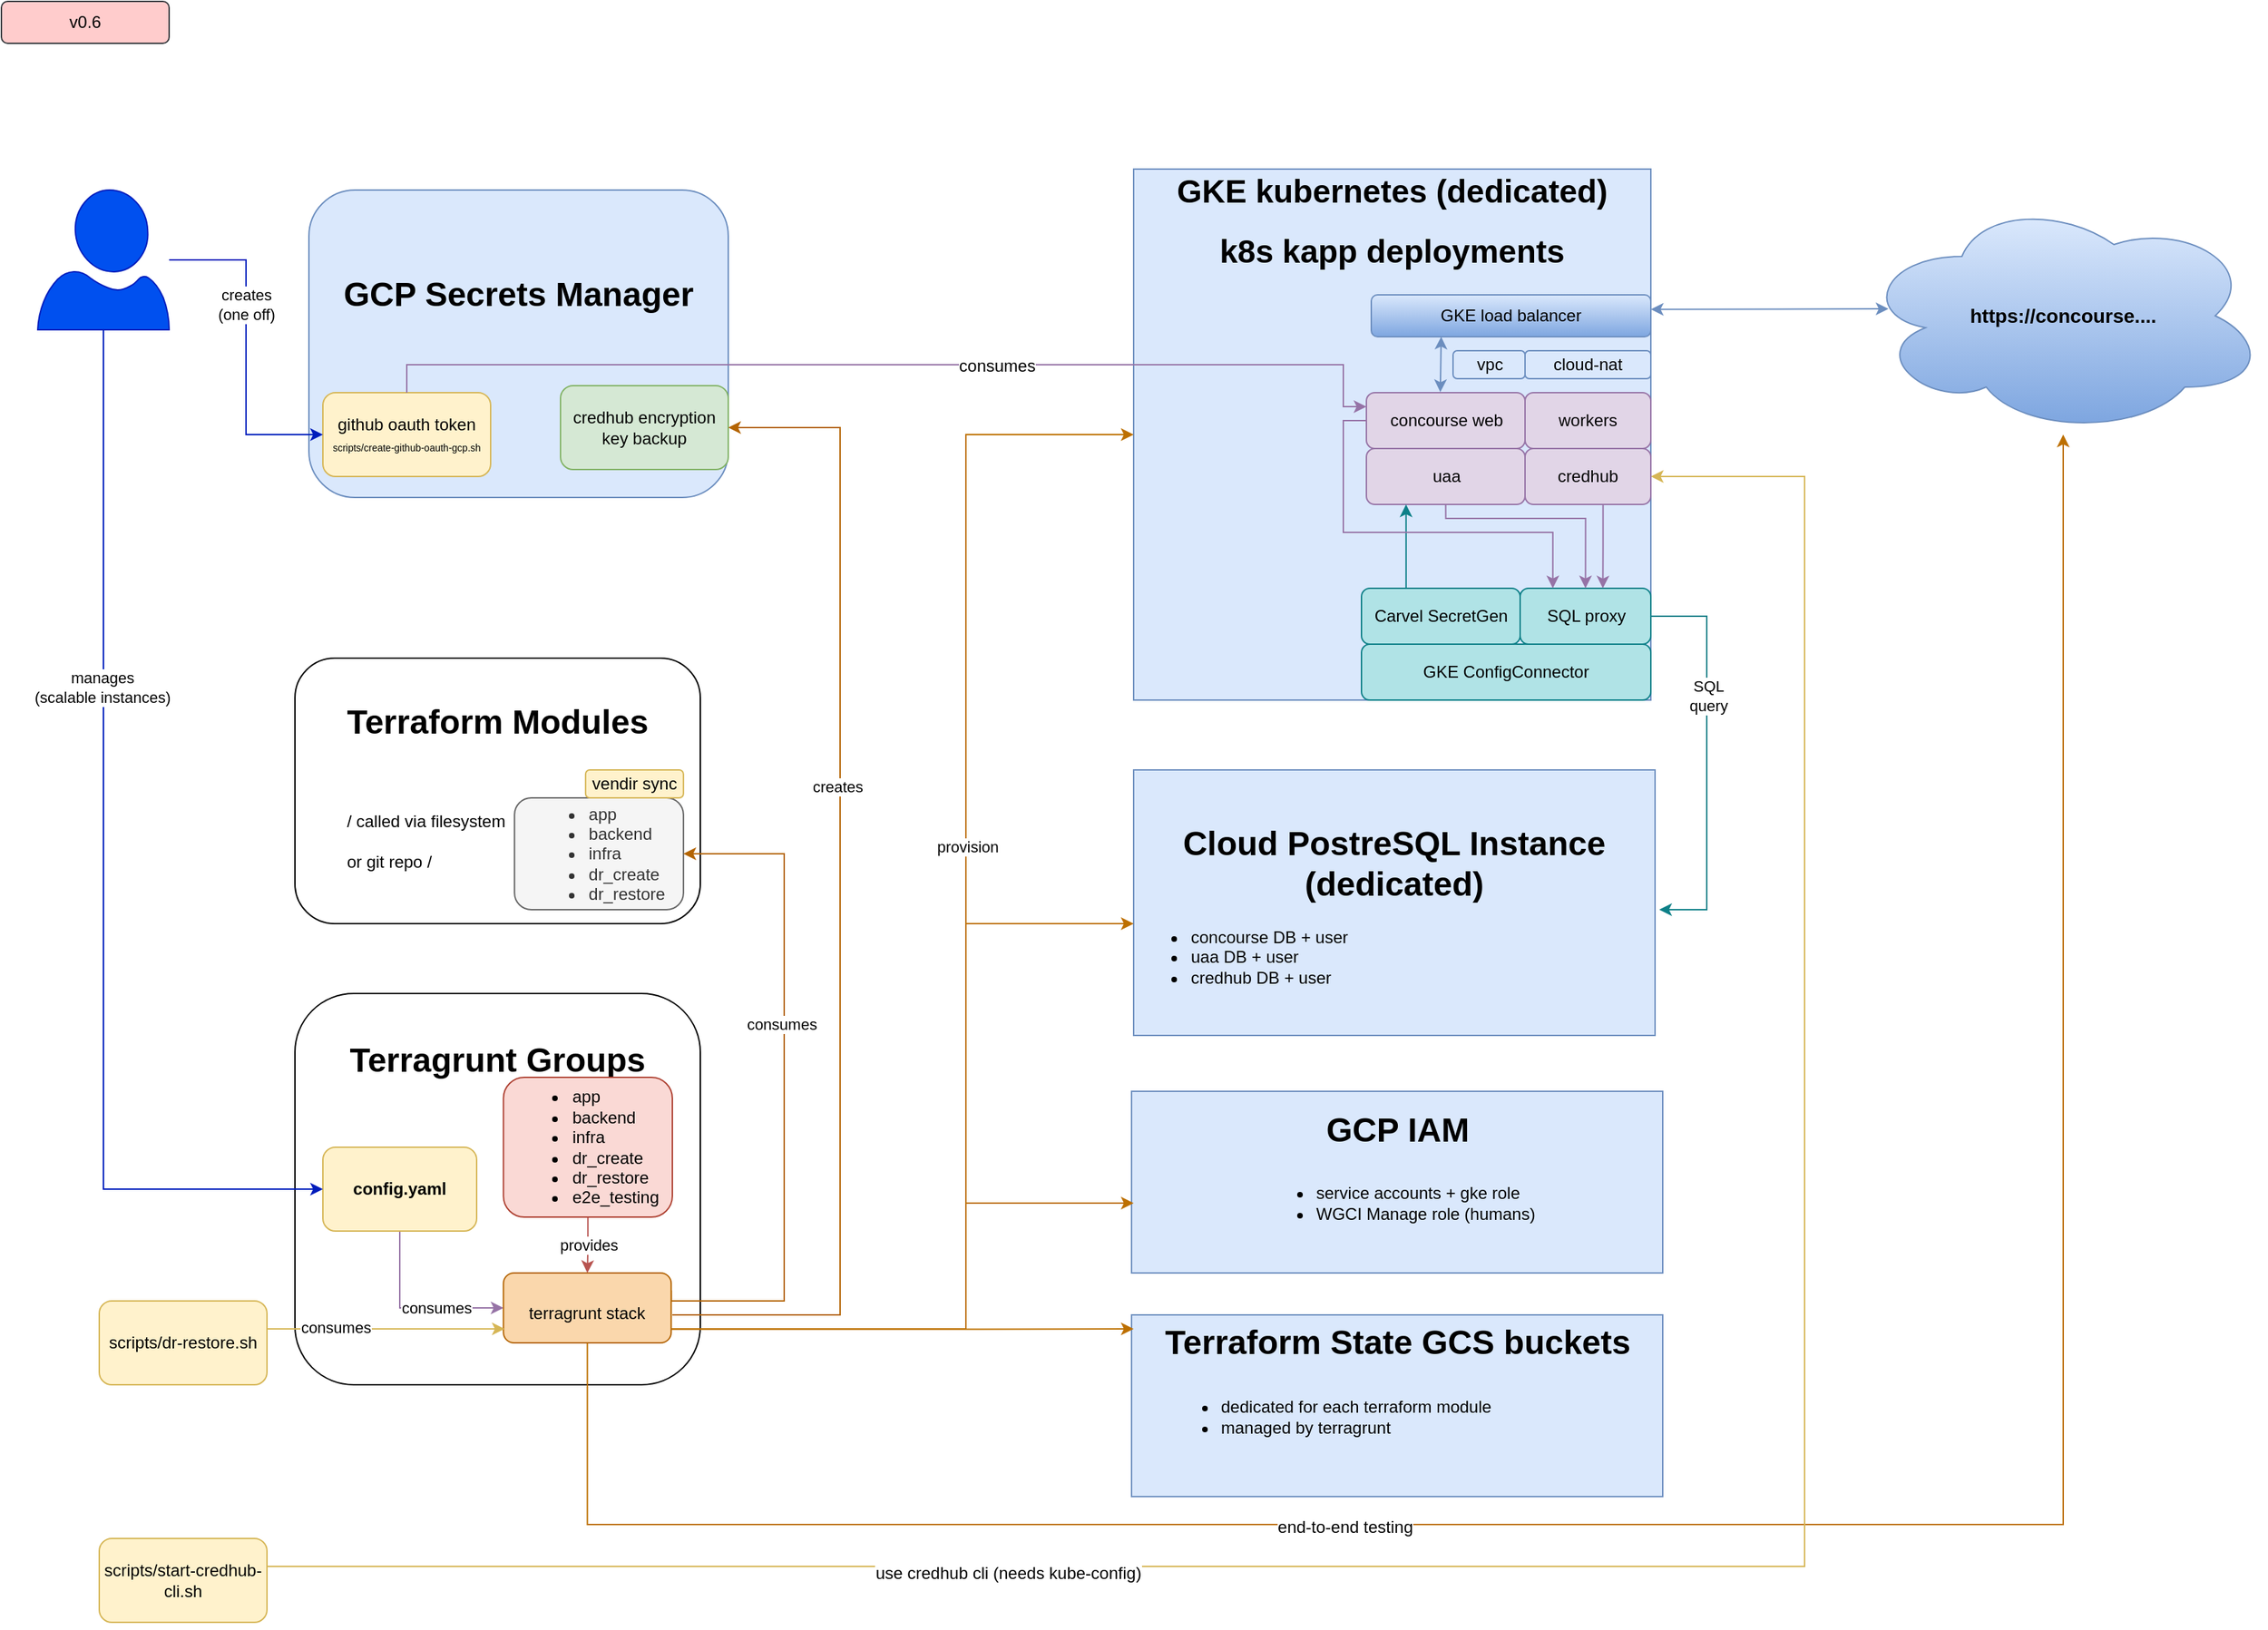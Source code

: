 <mxfile version="20.2.8" type="device"><diagram id="uRtwaYEq0rtgbu2G1TjC" name="Page-1"><mxGraphModel dx="1797" dy="1054" grid="1" gridSize="10" guides="1" tooltips="1" connect="1" arrows="1" fold="1" page="1" pageScale="1" pageWidth="827" pageHeight="1169" math="0" shadow="0"><root><mxCell id="0"/><mxCell id="1" parent="0"/><mxCell id="u-kbhT7_OGPJj1Q-AWdR-10" value="" style="group;rounded=0;glass=0;" parent="1" vertex="1" connectable="0"><mxGeometry x="220" y="135" width="300" height="220" as="geometry"/></mxCell><mxCell id="u-kbhT7_OGPJj1Q-AWdR-1" value="&lt;h1&gt;&lt;font style=&quot;font-size: 24px;&quot;&gt;GCP Secrets Manager&lt;/font&gt;&lt;font style=&quot;font-size: 24px;&quot;&gt;&lt;br&gt;&lt;/font&gt;&lt;font style=&quot;font-size: 24px;&quot;&gt;&lt;br&gt;&lt;/font&gt;&lt;/h1&gt;&lt;p&gt;&lt;font style=&quot;font-size: 24px;&quot;&gt;&lt;br&gt;&lt;/font&gt;&lt;/p&gt;" style="rounded=1;whiteSpace=wrap;html=1;fillColor=#dae8fc;strokeColor=#6c8ebf;" parent="u-kbhT7_OGPJj1Q-AWdR-10" vertex="1"><mxGeometry width="300" height="220" as="geometry"/></mxCell><mxCell id="u-kbhT7_OGPJj1Q-AWdR-2" value="github oauth token&lt;br&gt;&lt;font style=&quot;font-size: 7px;&quot;&gt;scripts/create-github-oauth-gcp.sh&lt;/font&gt;" style="rounded=1;whiteSpace=wrap;html=1;fillColor=#fff2cc;strokeColor=#d6b656;" parent="u-kbhT7_OGPJj1Q-AWdR-10" vertex="1"><mxGeometry x="10" y="145" width="120" height="60" as="geometry"/></mxCell><mxCell id="u-kbhT7_OGPJj1Q-AWdR-3" value="credhub encryption key backup" style="rounded=1;whiteSpace=wrap;html=1;fillColor=#d5e8d4;strokeColor=#82b366;" parent="u-kbhT7_OGPJj1Q-AWdR-10" vertex="1"><mxGeometry x="180" y="140" width="120" height="60" as="geometry"/></mxCell><mxCell id="u-kbhT7_OGPJj1Q-AWdR-6" style="edgeStyle=orthogonalEdgeStyle;rounded=0;orthogonalLoop=1;jettySize=auto;html=1;entryX=0;entryY=0.5;entryDx=0;entryDy=0;fontSize=24;fillColor=#0050ef;strokeColor=#001DBC;" parent="1" source="u-kbhT7_OGPJj1Q-AWdR-5" target="u-kbhT7_OGPJj1Q-AWdR-2" edge="1"><mxGeometry relative="1" as="geometry"/></mxCell><mxCell id="VhsXzA5OH2Q29KZuo9_K-22" value="creates&lt;br&gt;(one off)" style="edgeLabel;html=1;align=center;verticalAlign=middle;resizable=0;points=[];" vertex="1" connectable="0" parent="u-kbhT7_OGPJj1Q-AWdR-6"><mxGeometry x="-0.265" relative="1" as="geometry"><mxPoint as="offset"/></mxGeometry></mxCell><mxCell id="u-kbhT7_OGPJj1Q-AWdR-5" value="" style="sketch=0;aspect=fixed;pointerEvents=1;shadow=0;dashed=0;html=1;strokeColor=#001DBC;labelPosition=center;verticalLabelPosition=bottom;verticalAlign=top;align=center;fillColor=#0050ef;shape=mxgraph.azure.user;fontSize=24;fontColor=#ffffff;" parent="1" vertex="1"><mxGeometry x="26" y="135" width="94" height="100" as="geometry"/></mxCell><mxCell id="u-kbhT7_OGPJj1Q-AWdR-9" value="" style="group;" parent="1" vertex="1" connectable="0"><mxGeometry x="210" y="470" width="290" height="190" as="geometry"/></mxCell><mxCell id="u-kbhT7_OGPJj1Q-AWdR-7" value="&lt;h1 style=&quot;text-align: left;&quot;&gt;&lt;font style=&quot;font-size: 24px;&quot;&gt;Terraform Modules&lt;/font&gt;&lt;/h1&gt;&lt;div style=&quot;text-align: left;&quot;&gt;&lt;font style=&quot;font-size: 12px;&quot;&gt;/ called via filesystem&lt;/font&gt;&lt;/div&gt;&lt;div style=&quot;text-align: left;&quot;&gt;&lt;span style=&quot;font-size: 12px; background-color: initial; text-align: center;&quot;&gt;or git repo /&amp;nbsp; &amp;nbsp; &amp;nbsp; &amp;nbsp; &amp;nbsp; &amp;nbsp; &amp;nbsp; &amp;nbsp; &amp;nbsp; &amp;nbsp; &amp;nbsp; &amp;nbsp; &amp;nbsp; &amp;nbsp; &amp;nbsp; &amp;nbsp; &amp;nbsp; &amp;nbsp; &amp;nbsp;&amp;nbsp;&lt;/span&gt;&lt;/div&gt;&lt;font style=&quot;font-size: 24px;&quot;&gt;&lt;br&gt;&lt;br&gt;&lt;/font&gt;" style="rounded=1;whiteSpace=wrap;html=1;fontSize=24;" parent="u-kbhT7_OGPJj1Q-AWdR-9" vertex="1"><mxGeometry width="290" height="190" as="geometry"/></mxCell><mxCell id="u-kbhT7_OGPJj1Q-AWdR-8" value="&lt;p&gt;&lt;/p&gt;&lt;ul style=&quot;font-size: 12px;&quot;&gt;&lt;li style=&quot;text-align: left;&quot;&gt;&lt;span style=&quot;background-color: initial;&quot;&gt;app&lt;/span&gt;&lt;/li&gt;&lt;li style=&quot;text-align: left;&quot;&gt;&lt;span style=&quot;background-color: initial;&quot;&gt;backend&lt;/span&gt;&lt;/li&gt;&lt;li style=&quot;text-align: left;&quot;&gt;&lt;span style=&quot;background-color: initial;&quot;&gt;infra&lt;/span&gt;&lt;/li&gt;&lt;li style=&quot;text-align: left;&quot;&gt;&lt;span style=&quot;background-color: initial;&quot;&gt;dr_create&lt;/span&gt;&lt;/li&gt;&lt;li style=&quot;text-align: left;&quot;&gt;&lt;span style=&quot;background-color: initial;&quot;&gt;dr_restore&lt;/span&gt;&lt;/li&gt;&lt;/ul&gt;&lt;p&gt;&lt;/p&gt;" style="rounded=1;whiteSpace=wrap;html=1;fontSize=24;fillColor=#f5f5f5;fontColor=#333333;strokeColor=#666666;" parent="u-kbhT7_OGPJj1Q-AWdR-9" vertex="1"><mxGeometry x="157.083" y="100" width="120.833" height="80" as="geometry"/></mxCell><mxCell id="VhsXzA5OH2Q29KZuo9_K-62" value="vendir sync" style="rounded=1;whiteSpace=wrap;html=1;labelBorderColor=none;fontSize=12;fillColor=#fff2cc;strokeColor=#d6b656;" vertex="1" parent="u-kbhT7_OGPJj1Q-AWdR-9"><mxGeometry x="207.92" y="80" width="70" height="20" as="geometry"/></mxCell><mxCell id="u-kbhT7_OGPJj1Q-AWdR-15" value="&lt;h1 style=&quot;font-size: 23px;&quot;&gt;&lt;font style=&quot;font-size: 23px;&quot;&gt;GKE kubernetes (dedicated)&lt;/font&gt;&lt;/h1&gt;&lt;h1 style=&quot;font-size: 23px;&quot;&gt;&lt;font style=&quot;font-size: 23px;&quot;&gt;k8s kapp deployments&lt;/font&gt;&lt;/h1&gt;&lt;div style=&quot;font-size: 23px;&quot;&gt;&lt;font style=&quot;font-size: 23px;&quot;&gt;&lt;br&gt;&lt;/font&gt;&lt;/div&gt;&lt;div style=&quot;font-size: 23px;&quot;&gt;&lt;font style=&quot;font-size: 23px;&quot;&gt;&lt;br&gt;&lt;/font&gt;&lt;/div&gt;&lt;div style=&quot;font-size: 23px;&quot;&gt;&lt;font style=&quot;font-size: 23px;&quot;&gt;&lt;br&gt;&lt;/font&gt;&lt;/div&gt;&lt;div style=&quot;font-size: 23px;&quot;&gt;&lt;font style=&quot;font-size: 23px;&quot;&gt;&lt;br&gt;&lt;/font&gt;&lt;/div&gt;&lt;div style=&quot;font-size: 23px;&quot;&gt;&lt;font style=&quot;font-size: 23px;&quot;&gt;&lt;br&gt;&lt;/font&gt;&lt;/div&gt;&lt;div style=&quot;font-size: 23px;&quot;&gt;&lt;font style=&quot;font-size: 23px;&quot;&gt;&lt;br&gt;&lt;/font&gt;&lt;/div&gt;&lt;div style=&quot;font-size: 23px;&quot;&gt;&lt;font style=&quot;font-size: 23px;&quot;&gt;&lt;br&gt;&lt;/font&gt;&lt;/div&gt;&lt;div style=&quot;font-size: 23px;&quot;&gt;&lt;font style=&quot;font-size: 23px;&quot;&gt;&lt;br&gt;&lt;/font&gt;&lt;/div&gt;&lt;div style=&quot;font-size: 23px;&quot;&gt;&lt;font style=&quot;font-size: 23px;&quot;&gt;&lt;br&gt;&lt;/font&gt;&lt;/div&gt;&lt;div style=&quot;font-size: 23px;&quot;&gt;&lt;font style=&quot;font-size: 23px;&quot;&gt;&lt;br&gt;&lt;/font&gt;&lt;/div&gt;&lt;div style=&quot;font-size: 23px;&quot;&gt;&lt;br&gt;&lt;/div&gt;" style="rounded=0;whiteSpace=wrap;html=1;fontSize=12;fillColor=#dae8fc;strokeColor=#6c8ebf;" parent="1" vertex="1"><mxGeometry x="810" y="120" width="370" height="380" as="geometry"/></mxCell><mxCell id="u-kbhT7_OGPJj1Q-AWdR-20" value="&lt;h1&gt;Terraform State GCS buckets&lt;/h1&gt;&lt;h1&gt;&lt;p&gt;&lt;/p&gt;&lt;p&gt;&lt;/p&gt;&lt;ul&gt;&lt;li style=&quot;text-align: left; font-size: 12px;&quot;&gt;&lt;span style=&quot;font-weight: normal;&quot;&gt;dedicated for each terraform module&lt;/span&gt;&lt;/li&gt;&lt;li style=&quot;text-align: left; font-size: 12px;&quot;&gt;&lt;span style=&quot;font-weight: normal;&quot;&gt;managed by terragrunt&amp;nbsp;&amp;nbsp;&lt;/span&gt;&lt;/li&gt;&lt;/ul&gt;&lt;/h1&gt;&lt;div&gt;&lt;br&gt;&lt;/div&gt;&lt;div&gt;&lt;br&gt;&lt;/div&gt;" style="rounded=0;whiteSpace=wrap;html=1;fontSize=12;fillColor=#dae8fc;strokeColor=#6c8ebf;" parent="1" vertex="1"><mxGeometry x="808.5" y="940" width="380" height="130" as="geometry"/></mxCell><mxCell id="u-kbhT7_OGPJj1Q-AWdR-12" value="&lt;h1&gt;&lt;font style=&quot;font-size: 24px;&quot;&gt;Terragrunt Groups&lt;/font&gt;&lt;/h1&gt;&lt;div&gt;&lt;br&gt;&lt;/div&gt;&lt;div&gt;&lt;br&gt;&lt;/div&gt;&lt;div&gt;&lt;br&gt;&lt;/div&gt;&lt;div&gt;&lt;br&gt;&lt;/div&gt;&lt;div&gt;&lt;br&gt;&lt;/div&gt;&lt;div&gt;&lt;br&gt;&lt;/div&gt;&lt;font style=&quot;font-size: 24px;&quot;&gt;&lt;br&gt;&lt;/font&gt;" style="rounded=1;whiteSpace=wrap;html=1;fontSize=24;" parent="1" vertex="1"><mxGeometry x="210" y="710" width="290" height="280" as="geometry"/></mxCell><mxCell id="VhsXzA5OH2Q29KZuo9_K-12" style="edgeStyle=orthogonalEdgeStyle;rounded=0;orthogonalLoop=1;jettySize=auto;html=1;entryX=0;entryY=0.5;entryDx=0;entryDy=0;exitX=0.5;exitY=1;exitDx=0;exitDy=0;fillColor=#e1d5e7;strokeColor=#9673a6;" edge="1" parent="1" source="u-kbhT7_OGPJj1Q-AWdR-16" target="u-kbhT7_OGPJj1Q-AWdR-22"><mxGeometry relative="1" as="geometry"/></mxCell><mxCell id="VhsXzA5OH2Q29KZuo9_K-25" value="consumes" style="edgeLabel;html=1;align=center;verticalAlign=middle;resizable=0;points=[];" vertex="1" connectable="0" parent="VhsXzA5OH2Q29KZuo9_K-12"><mxGeometry x="0.251" relative="1" as="geometry"><mxPoint as="offset"/></mxGeometry></mxCell><mxCell id="u-kbhT7_OGPJj1Q-AWdR-16" value="&lt;h5 style=&quot;font-size: 12px;&quot;&gt;config.&lt;font style=&quot;font-size: 12px;&quot;&gt;yaml&lt;/font&gt;&lt;/h5&gt;" style="rounded=1;whiteSpace=wrap;html=1;fontSize=24;fillColor=#fff2cc;strokeColor=#d6b656;" parent="1" vertex="1"><mxGeometry x="230" y="820" width="110" height="60" as="geometry"/></mxCell><mxCell id="u-kbhT7_OGPJj1Q-AWdR-23" style="edgeStyle=orthogonalEdgeStyle;rounded=0;orthogonalLoop=1;jettySize=auto;html=1;entryX=1;entryY=0.5;entryDx=0;entryDy=0;fontSize=12;exitX=1;exitY=0.25;exitDx=0;exitDy=0;fillColor=#fad7ac;strokeColor=#b46504;" parent="1" source="u-kbhT7_OGPJj1Q-AWdR-22" target="u-kbhT7_OGPJj1Q-AWdR-8" edge="1"><mxGeometry relative="1" as="geometry"><Array as="points"><mxPoint x="560" y="930"/><mxPoint x="560" y="610"/></Array></mxGeometry></mxCell><mxCell id="VhsXzA5OH2Q29KZuo9_K-24" value="consumes" style="edgeLabel;html=1;align=center;verticalAlign=middle;resizable=0;points=[];" vertex="1" connectable="0" parent="u-kbhT7_OGPJj1Q-AWdR-23"><mxGeometry x="0.194" y="2" relative="1" as="geometry"><mxPoint as="offset"/></mxGeometry></mxCell><mxCell id="u-kbhT7_OGPJj1Q-AWdR-26" style="edgeStyle=orthogonalEdgeStyle;rounded=0;orthogonalLoop=1;jettySize=auto;html=1;entryX=0;entryY=0.5;entryDx=0;entryDy=0;fontSize=12;fillColor=#f0a30a;strokeColor=#BD7000;" parent="1" source="u-kbhT7_OGPJj1Q-AWdR-22" target="u-kbhT7_OGPJj1Q-AWdR-15" edge="1"><mxGeometry relative="1" as="geometry"><Array as="points"><mxPoint x="690" y="950"/><mxPoint x="690" y="310"/></Array></mxGeometry></mxCell><mxCell id="VhsXzA5OH2Q29KZuo9_K-27" value="provision" style="edgeLabel;html=1;align=center;verticalAlign=middle;resizable=0;points=[];" vertex="1" connectable="0" parent="u-kbhT7_OGPJj1Q-AWdR-26"><mxGeometry x="0.145" y="-1" relative="1" as="geometry"><mxPoint as="offset"/></mxGeometry></mxCell><mxCell id="VhsXzA5OH2Q29KZuo9_K-65" style="edgeStyle=orthogonalEdgeStyle;rounded=0;orthogonalLoop=1;jettySize=auto;html=1;fontSize=7;startArrow=none;startFill=0;endArrow=classic;endFill=1;fillColor=#f0a30a;strokeColor=#BD7000;" edge="1" parent="1" source="u-kbhT7_OGPJj1Q-AWdR-22" target="u-kbhT7_OGPJj1Q-AWdR-34"><mxGeometry relative="1" as="geometry"><Array as="points"><mxPoint x="419" y="1090"/><mxPoint x="1475" y="1090"/></Array></mxGeometry></mxCell><mxCell id="VhsXzA5OH2Q29KZuo9_K-66" value="&lt;font style=&quot;font-size: 12px;&quot;&gt;end-to-end testing&lt;/font&gt;" style="edgeLabel;html=1;align=center;verticalAlign=middle;resizable=0;points=[];fontSize=7;" vertex="1" connectable="0" parent="VhsXzA5OH2Q29KZuo9_K-65"><mxGeometry x="-0.317" y="-2" relative="1" as="geometry"><mxPoint as="offset"/></mxGeometry></mxCell><mxCell id="u-kbhT7_OGPJj1Q-AWdR-22" value="&lt;p&gt;&lt;/p&gt;&lt;span style=&quot;text-align: left; font-size: 12px; background-color: initial;&quot;&gt;terragrunt stack&lt;/span&gt;&lt;br&gt;&lt;p&gt;&lt;/p&gt;" style="rounded=1;whiteSpace=wrap;html=1;fontSize=24;fillColor=#fad7ac;strokeColor=#b46504;" parent="1" vertex="1"><mxGeometry x="359.16" y="910" width="120" height="50" as="geometry"/></mxCell><mxCell id="u-kbhT7_OGPJj1Q-AWdR-28" value="&lt;h1&gt;Cloud PostreSQL Instance (dedicated)&lt;/h1&gt;&lt;div&gt;&lt;ul&gt;&lt;li style=&quot;text-align: left;&quot;&gt;concourse DB + user&lt;/li&gt;&lt;li style=&quot;text-align: left;&quot;&gt;uaa DB + user&lt;/li&gt;&lt;li style=&quot;text-align: left;&quot;&gt;credhub DB + user&lt;/li&gt;&lt;/ul&gt;&lt;/div&gt;" style="rounded=0;whiteSpace=wrap;html=1;fontSize=12;fillColor=#dae8fc;strokeColor=#6c8ebf;" parent="1" vertex="1"><mxGeometry x="810" y="550" width="373" height="190" as="geometry"/></mxCell><mxCell id="u-kbhT7_OGPJj1Q-AWdR-34" value="&lt;h3&gt;https://concourse....&lt;/h3&gt;" style="ellipse;shape=cloud;whiteSpace=wrap;html=1;rounded=0;glass=0;fontSize=12;fillColor=#dae8fc;gradientColor=#7ea6e0;strokeColor=#6c8ebf;" parent="1" vertex="1"><mxGeometry x="1330" y="140" width="290" height="170" as="geometry"/></mxCell><mxCell id="u-kbhT7_OGPJj1Q-AWdR-43" style="edgeStyle=orthogonalEdgeStyle;rounded=0;orthogonalLoop=1;jettySize=auto;html=1;fontSize=12;fillColor=#b0e3e6;strokeColor=#0e8088;exitX=1;exitY=0.5;exitDx=0;exitDy=0;" parent="1" source="u-kbhT7_OGPJj1Q-AWdR-35" edge="1"><mxGeometry relative="1" as="geometry"><Array as="points"><mxPoint x="1220" y="440"/><mxPoint x="1220" y="650"/></Array><mxPoint x="1183" y="439" as="sourcePoint"/><mxPoint x="1186" y="650" as="targetPoint"/></mxGeometry></mxCell><mxCell id="VhsXzA5OH2Q29KZuo9_K-28" value="SQL&lt;br&gt;query" style="edgeLabel;html=1;align=center;verticalAlign=middle;resizable=0;points=[];" vertex="1" connectable="0" parent="u-kbhT7_OGPJj1Q-AWdR-43"><mxGeometry x="-0.318" y="1" relative="1" as="geometry"><mxPoint as="offset"/></mxGeometry></mxCell><mxCell id="u-kbhT7_OGPJj1Q-AWdR-35" value="SQL proxy" style="rounded=1;whiteSpace=wrap;html=1;glass=0;fontSize=12;fillColor=#b0e3e6;strokeColor=#0e8088;" parent="1" vertex="1"><mxGeometry x="1086.5" y="420" width="93.5" height="40" as="geometry"/></mxCell><mxCell id="VhsXzA5OH2Q29KZuo9_K-17" value="" style="edgeStyle=orthogonalEdgeStyle;rounded=0;orthogonalLoop=1;jettySize=auto;html=1;entryX=0.25;entryY=1;entryDx=0;entryDy=0;startArrow=classic;startFill=1;endArrow=classic;endFill=1;exitX=0.466;exitY=-0.01;exitDx=0;exitDy=0;exitPerimeter=0;fillColor=#dae8fc;gradientColor=#7ea6e0;strokeColor=#6c8ebf;" edge="1" parent="1" source="u-kbhT7_OGPJj1Q-AWdR-37" target="u-kbhT7_OGPJj1Q-AWdR-42"><mxGeometry relative="1" as="geometry"><mxPoint x="1049" y="280" as="sourcePoint"/><Array as="points"><mxPoint x="1030" y="280"/></Array></mxGeometry></mxCell><mxCell id="u-kbhT7_OGPJj1Q-AWdR-37" value="concourse web" style="rounded=1;whiteSpace=wrap;html=1;glass=0;fontSize=12;align=center;fillColor=#e1d5e7;strokeColor=#9673a6;" parent="1" vertex="1"><mxGeometry x="976.5" y="280" width="113.5" height="40" as="geometry"/></mxCell><mxCell id="VhsXzA5OH2Q29KZuo9_K-18" style="edgeStyle=orthogonalEdgeStyle;rounded=0;orthogonalLoop=1;jettySize=auto;html=1;fillColor=#e1d5e7;strokeColor=#9673a6;exitX=0.5;exitY=1;exitDx=0;exitDy=0;entryX=0.5;entryY=0;entryDx=0;entryDy=0;" edge="1" parent="1" source="u-kbhT7_OGPJj1Q-AWdR-38" target="u-kbhT7_OGPJj1Q-AWdR-35"><mxGeometry relative="1" as="geometry"><mxPoint x="1135" y="390" as="targetPoint"/><Array as="points"><mxPoint x="1033" y="370"/><mxPoint x="1133" y="370"/></Array></mxGeometry></mxCell><mxCell id="u-kbhT7_OGPJj1Q-AWdR-38" value="uaa" style="rounded=1;whiteSpace=wrap;html=1;glass=0;fontSize=12;fillColor=#e1d5e7;strokeColor=#9673a6;" parent="1" vertex="1"><mxGeometry x="976.5" y="320" width="113.5" height="40" as="geometry"/></mxCell><mxCell id="u-kbhT7_OGPJj1Q-AWdR-44" style="edgeStyle=orthogonalEdgeStyle;rounded=0;orthogonalLoop=1;jettySize=auto;html=1;fontSize=12;exitX=1;exitY=0.344;exitDx=0;exitDy=0;fillColor=#dae8fc;gradientColor=#7ea6e0;strokeColor=#6c8ebf;startArrow=classic;startFill=1;exitPerimeter=0;" parent="1" source="u-kbhT7_OGPJj1Q-AWdR-42" edge="1"><mxGeometry relative="1" as="geometry"><Array as="points"/><mxPoint x="1350" y="220" as="targetPoint"/></mxGeometry></mxCell><mxCell id="u-kbhT7_OGPJj1Q-AWdR-42" value="GKE load balancer" style="rounded=1;whiteSpace=wrap;html=1;glass=0;fontSize=12;fillColor=#dae8fc;gradientColor=#7ea6e0;strokeColor=#6c8ebf;" parent="1" vertex="1"><mxGeometry x="980" y="210" width="200" height="30" as="geometry"/></mxCell><mxCell id="u-kbhT7_OGPJj1Q-AWdR-57" value="v0.6" style="rounded=1;whiteSpace=wrap;html=1;glass=0;fontSize=12;fillColor=#ffcccc;strokeColor=#36393d;" parent="1" vertex="1"><mxGeometry width="120" height="30" as="geometry"/></mxCell><mxCell id="u-kbhT7_OGPJj1Q-AWdR-59" style="edgeStyle=orthogonalEdgeStyle;rounded=0;orthogonalLoop=1;jettySize=auto;html=1;entryX=0;entryY=0.25;entryDx=0;entryDy=0;fontSize=12;startArrow=none;startFill=0;endArrow=classic;endFill=1;fillColor=#e1d5e7;strokeColor=#9673a6;exitX=0.5;exitY=0;exitDx=0;exitDy=0;" parent="1" source="u-kbhT7_OGPJj1Q-AWdR-2" target="u-kbhT7_OGPJj1Q-AWdR-37" edge="1"><mxGeometry relative="1" as="geometry"><Array as="points"><mxPoint x="290" y="260"/><mxPoint x="960" y="260"/><mxPoint x="960" y="290"/></Array></mxGeometry></mxCell><mxCell id="VhsXzA5OH2Q29KZuo9_K-52" value="consumes" style="edgeLabel;html=1;align=center;verticalAlign=middle;resizable=0;points=[];fontSize=12;" vertex="1" connectable="0" parent="u-kbhT7_OGPJj1Q-AWdR-59"><mxGeometry x="0.199" y="-1" relative="1" as="geometry"><mxPoint as="offset"/></mxGeometry></mxCell><mxCell id="VhsXzA5OH2Q29KZuo9_K-11" value="provides" style="edgeStyle=orthogonalEdgeStyle;rounded=0;orthogonalLoop=1;jettySize=auto;html=1;fillColor=#f8cecc;strokeColor=#b85450;" edge="1" parent="1" source="VhsXzA5OH2Q29KZuo9_K-10" target="u-kbhT7_OGPJj1Q-AWdR-22"><mxGeometry relative="1" as="geometry"/></mxCell><mxCell id="VhsXzA5OH2Q29KZuo9_K-10" value="&lt;p&gt;&lt;/p&gt;&lt;ul style=&quot;font-size: 12px;&quot;&gt;&lt;li style=&quot;text-align: left;&quot;&gt;&lt;span style=&quot;background-color: initial;&quot;&gt;app&lt;/span&gt;&lt;/li&gt;&lt;li style=&quot;text-align: left;&quot;&gt;&lt;span style=&quot;background-color: initial;&quot;&gt;backend&lt;/span&gt;&lt;/li&gt;&lt;li style=&quot;text-align: left;&quot;&gt;&lt;span style=&quot;background-color: initial;&quot;&gt;infra&lt;/span&gt;&lt;/li&gt;&lt;li style=&quot;text-align: left;&quot;&gt;&lt;span style=&quot;background-color: initial;&quot;&gt;dr_create&lt;/span&gt;&lt;/li&gt;&lt;li style=&quot;text-align: left;&quot;&gt;&lt;span style=&quot;background-color: initial;&quot;&gt;dr_restore&lt;/span&gt;&lt;/li&gt;&lt;li style=&quot;text-align: left;&quot;&gt;e2e_testing&lt;/li&gt;&lt;/ul&gt;&lt;p&gt;&lt;/p&gt;" style="rounded=1;whiteSpace=wrap;html=1;fontSize=24;fillColor=#fad9d5;strokeColor=#ae4132;" vertex="1" parent="1"><mxGeometry x="359.16" y="770" width="120.83" height="100" as="geometry"/></mxCell><mxCell id="u-kbhT7_OGPJj1Q-AWdR-19" style="edgeStyle=orthogonalEdgeStyle;rounded=0;orthogonalLoop=1;jettySize=auto;html=1;exitX=0.5;exitY=1;exitDx=0;exitDy=0;exitPerimeter=0;fontSize=12;fillColor=#0050ef;strokeColor=#001DBC;" parent="1" source="u-kbhT7_OGPJj1Q-AWdR-5" target="u-kbhT7_OGPJj1Q-AWdR-16" edge="1"><mxGeometry relative="1" as="geometry"><mxPoint x="220" y="850" as="targetPoint"/><Array as="points"><mxPoint x="73" y="850"/></Array></mxGeometry></mxCell><mxCell id="VhsXzA5OH2Q29KZuo9_K-23" value="manages&lt;br&gt;(scalable instances)" style="edgeLabel;html=1;align=center;verticalAlign=middle;resizable=0;points=[];" vertex="1" connectable="0" parent="u-kbhT7_OGPJj1Q-AWdR-19"><mxGeometry x="-0.337" y="-1" relative="1" as="geometry"><mxPoint as="offset"/></mxGeometry></mxCell><mxCell id="VhsXzA5OH2Q29KZuo9_K-19" style="edgeStyle=orthogonalEdgeStyle;rounded=0;orthogonalLoop=1;jettySize=auto;html=1;entryX=0.25;entryY=1;entryDx=0;entryDy=0;fillColor=#b0e3e6;strokeColor=#0e8088;" edge="1" parent="1" source="VhsXzA5OH2Q29KZuo9_K-16" target="u-kbhT7_OGPJj1Q-AWdR-38"><mxGeometry relative="1" as="geometry"><Array as="points"><mxPoint x="1005" y="390"/></Array></mxGeometry></mxCell><mxCell id="VhsXzA5OH2Q29KZuo9_K-16" value="Carvel SecretGen" style="rounded=1;whiteSpace=wrap;html=1;glass=0;fontSize=12;fillColor=#b0e3e6;strokeColor=#0e8088;" vertex="1" parent="1"><mxGeometry x="973" y="420" width="113.5" height="40" as="geometry"/></mxCell><mxCell id="VhsXzA5OH2Q29KZuo9_K-21" style="edgeStyle=orthogonalEdgeStyle;rounded=0;orthogonalLoop=1;jettySize=auto;html=1;exitX=0;exitY=0.5;exitDx=0;exitDy=0;entryX=0.25;entryY=0;entryDx=0;entryDy=0;fillColor=#e1d5e7;strokeColor=#9673a6;" edge="1" parent="1" source="u-kbhT7_OGPJj1Q-AWdR-37" target="u-kbhT7_OGPJj1Q-AWdR-35"><mxGeometry relative="1" as="geometry"><mxPoint x="1020" y="310.0" as="sourcePoint"/><mxPoint x="1000" y="400.0" as="targetPoint"/><Array as="points"><mxPoint x="960" y="300"/><mxPoint x="960" y="380"/><mxPoint x="1110" y="380"/></Array></mxGeometry></mxCell><mxCell id="VhsXzA5OH2Q29KZuo9_K-29" value="GKE ConfigConnector" style="rounded=1;whiteSpace=wrap;html=1;glass=0;fontSize=12;fillColor=#b0e3e6;strokeColor=#0e8088;" vertex="1" parent="1"><mxGeometry x="973" y="460" width="207" height="40" as="geometry"/></mxCell><mxCell id="VhsXzA5OH2Q29KZuo9_K-30" style="edgeStyle=orthogonalEdgeStyle;rounded=0;orthogonalLoop=1;jettySize=auto;html=1;entryX=1;entryY=0.5;entryDx=0;entryDy=0;fontSize=12;exitX=1.007;exitY=0.6;exitDx=0;exitDy=0;fillColor=#fad7ac;strokeColor=#b46504;exitPerimeter=0;" edge="1" parent="1" source="u-kbhT7_OGPJj1Q-AWdR-22" target="u-kbhT7_OGPJj1Q-AWdR-3"><mxGeometry relative="1" as="geometry"><Array as="points"><mxPoint x="600" y="940"/><mxPoint x="600" y="305"/></Array><mxPoint x="489.16" y="932.5" as="sourcePoint"/><mxPoint x="497.917" y="620" as="targetPoint"/></mxGeometry></mxCell><mxCell id="VhsXzA5OH2Q29KZuo9_K-31" value="creates" style="edgeLabel;html=1;align=center;verticalAlign=middle;resizable=0;points=[];" vertex="1" connectable="0" parent="VhsXzA5OH2Q29KZuo9_K-30"><mxGeometry x="0.194" y="2" relative="1" as="geometry"><mxPoint as="offset"/></mxGeometry></mxCell><mxCell id="VhsXzA5OH2Q29KZuo9_K-33" style="edgeStyle=orthogonalEdgeStyle;rounded=0;orthogonalLoop=1;jettySize=auto;html=1;fillColor=#fff2cc;strokeColor=#d6b656;exitX=1;exitY=0.5;exitDx=0;exitDy=0;" edge="1" parent="1" source="VhsXzA5OH2Q29KZuo9_K-32"><mxGeometry relative="1" as="geometry"><mxPoint x="360" y="950" as="targetPoint"/><Array as="points"><mxPoint x="190" y="950"/><mxPoint x="360" y="950"/></Array></mxGeometry></mxCell><mxCell id="VhsXzA5OH2Q29KZuo9_K-34" value="consumes" style="edgeLabel;html=1;align=center;verticalAlign=middle;resizable=0;points=[];" vertex="1" connectable="0" parent="VhsXzA5OH2Q29KZuo9_K-33"><mxGeometry x="-0.342" y="1" relative="1" as="geometry"><mxPoint as="offset"/></mxGeometry></mxCell><mxCell id="VhsXzA5OH2Q29KZuo9_K-32" value="&lt;h5 style=&quot;font-size: 12px;&quot;&gt;&lt;span style=&quot;font-weight: normal;&quot;&gt;scripts/dr-restore.sh&lt;/span&gt;&lt;/h5&gt;" style="rounded=1;whiteSpace=wrap;html=1;fontSize=24;fillColor=#fff2cc;strokeColor=#d6b656;" vertex="1" parent="1"><mxGeometry x="70" y="930" width="120" height="60" as="geometry"/></mxCell><mxCell id="VhsXzA5OH2Q29KZuo9_K-36" style="edgeStyle=orthogonalEdgeStyle;rounded=0;orthogonalLoop=1;jettySize=auto;html=1;entryX=1;entryY=0.5;entryDx=0;entryDy=0;fillColor=#fff2cc;strokeColor=#d6b656;" edge="1" parent="1" source="VhsXzA5OH2Q29KZuo9_K-35" target="VhsXzA5OH2Q29KZuo9_K-38"><mxGeometry relative="1" as="geometry"><Array as="points"><mxPoint x="1290" y="1120"/><mxPoint x="1290" y="340"/></Array></mxGeometry></mxCell><mxCell id="VhsXzA5OH2Q29KZuo9_K-41" value="&lt;span style=&quot;font-size: 12px;&quot;&gt;use credhub cli (needs kube-config)&lt;/span&gt;" style="edgeLabel;html=1;align=center;verticalAlign=middle;resizable=0;points=[];fontSize=23;" vertex="1" connectable="0" parent="VhsXzA5OH2Q29KZuo9_K-36"><mxGeometry x="-0.468" y="-1" relative="1" as="geometry"><mxPoint as="offset"/></mxGeometry></mxCell><mxCell id="VhsXzA5OH2Q29KZuo9_K-35" value="&lt;h5 style=&quot;font-size: 12px;&quot;&gt;&lt;span style=&quot;font-weight: normal;&quot;&gt;scripts/start-credhub-cli.sh&lt;/span&gt;&lt;/h5&gt;" style="rounded=1;whiteSpace=wrap;html=1;fontSize=24;fillColor=#fff2cc;strokeColor=#d6b656;" vertex="1" parent="1"><mxGeometry x="70" y="1100" width="120" height="60" as="geometry"/></mxCell><mxCell id="VhsXzA5OH2Q29KZuo9_K-38" value="credhub" style="rounded=1;whiteSpace=wrap;html=1;glass=0;fontSize=12;fillColor=#e1d5e7;strokeColor=#9673a6;" vertex="1" parent="1"><mxGeometry x="1090" y="320" width="90" height="40" as="geometry"/></mxCell><mxCell id="VhsXzA5OH2Q29KZuo9_K-39" style="edgeStyle=orthogonalEdgeStyle;rounded=0;orthogonalLoop=1;jettySize=auto;html=1;fillColor=#e1d5e7;strokeColor=#9673a6;exitX=0.62;exitY=0.996;exitDx=0;exitDy=0;exitPerimeter=0;entryX=0.633;entryY=0.001;entryDx=0;entryDy=0;entryPerimeter=0;" edge="1" parent="1" source="VhsXzA5OH2Q29KZuo9_K-38" target="u-kbhT7_OGPJj1Q-AWdR-35"><mxGeometry relative="1" as="geometry"><mxPoint x="1065" y="370" as="sourcePoint"/><mxPoint x="1145" y="400" as="targetPoint"/><Array as="points"/></mxGeometry></mxCell><mxCell id="VhsXzA5OH2Q29KZuo9_K-54" value="vpc" style="rounded=1;whiteSpace=wrap;html=1;labelBorderColor=none;fontSize=12;fillColor=#dae8fc;strokeColor=#6c8ebf;" vertex="1" parent="1"><mxGeometry x="1038.5" y="250" width="51.5" height="20" as="geometry"/></mxCell><mxCell id="VhsXzA5OH2Q29KZuo9_K-49" style="edgeStyle=orthogonalEdgeStyle;rounded=0;orthogonalLoop=1;jettySize=auto;html=1;fontSize=12;fillColor=#f0a30a;strokeColor=#BD7000;" edge="1" parent="1"><mxGeometry relative="1" as="geometry"><mxPoint x="480" y="950" as="sourcePoint"/><mxPoint x="810" y="660" as="targetPoint"/><Array as="points"><mxPoint x="690" y="950"/><mxPoint x="690" y="660"/></Array></mxGeometry></mxCell><mxCell id="VhsXzA5OH2Q29KZuo9_K-51" style="edgeStyle=orthogonalEdgeStyle;rounded=0;orthogonalLoop=1;jettySize=auto;html=1;fontSize=12;fillColor=#f0a30a;strokeColor=#BD7000;exitX=1.001;exitY=0.805;exitDx=0;exitDy=0;exitPerimeter=0;" edge="1" parent="1" source="u-kbhT7_OGPJj1Q-AWdR-22"><mxGeometry relative="1" as="geometry"><mxPoint x="487.96" y="960" as="sourcePoint"/><mxPoint x="810" y="950" as="targetPoint"/><Array as="points"><mxPoint x="700" y="950"/><mxPoint x="810" y="950"/></Array></mxGeometry></mxCell><mxCell id="VhsXzA5OH2Q29KZuo9_K-55" value="cloud-nat" style="rounded=1;whiteSpace=wrap;html=1;labelBorderColor=none;fontSize=12;fillColor=#dae8fc;strokeColor=#6c8ebf;" vertex="1" parent="1"><mxGeometry x="1090" y="250" width="90" height="20" as="geometry"/></mxCell><mxCell id="VhsXzA5OH2Q29KZuo9_K-15" value="workers" style="rounded=1;whiteSpace=wrap;html=1;glass=0;fontSize=12;fillColor=#e1d5e7;strokeColor=#9673a6;" vertex="1" parent="1"><mxGeometry x="1090" y="280" width="90" height="40" as="geometry"/></mxCell><mxCell id="VhsXzA5OH2Q29KZuo9_K-63" value="&lt;h1&gt;GCP IAM&lt;/h1&gt;&lt;h1&gt;&lt;p&gt;&lt;/p&gt;&lt;p&gt;&lt;/p&gt;&lt;ul&gt;&lt;li style=&quot;text-align: left; font-size: 12px;&quot;&gt;&lt;span style=&quot;font-weight: 400;&quot;&gt;service accounts + gke role&lt;/span&gt;&lt;/li&gt;&lt;li style=&quot;text-align: left; font-size: 12px;&quot;&gt;&lt;span style=&quot;font-weight: 400;&quot;&gt;WGCI Manage role (humans)&lt;/span&gt;&lt;/li&gt;&lt;/ul&gt;&lt;/h1&gt;&lt;div&gt;&lt;br&gt;&lt;/div&gt;" style="rounded=0;whiteSpace=wrap;html=1;fontSize=12;fillColor=#dae8fc;strokeColor=#6c8ebf;" vertex="1" parent="1"><mxGeometry x="808.5" y="780" width="380" height="130" as="geometry"/></mxCell><mxCell id="VhsXzA5OH2Q29KZuo9_K-64" style="edgeStyle=orthogonalEdgeStyle;rounded=0;orthogonalLoop=1;jettySize=auto;html=1;fontSize=12;fillColor=#f0a30a;strokeColor=#BD7000;" edge="1" parent="1"><mxGeometry relative="1" as="geometry"><mxPoint x="690" y="950" as="sourcePoint"/><mxPoint x="810" y="860" as="targetPoint"/><Array as="points"><mxPoint x="690" y="860"/><mxPoint x="810" y="860"/></Array></mxGeometry></mxCell></root></mxGraphModel></diagram></mxfile>